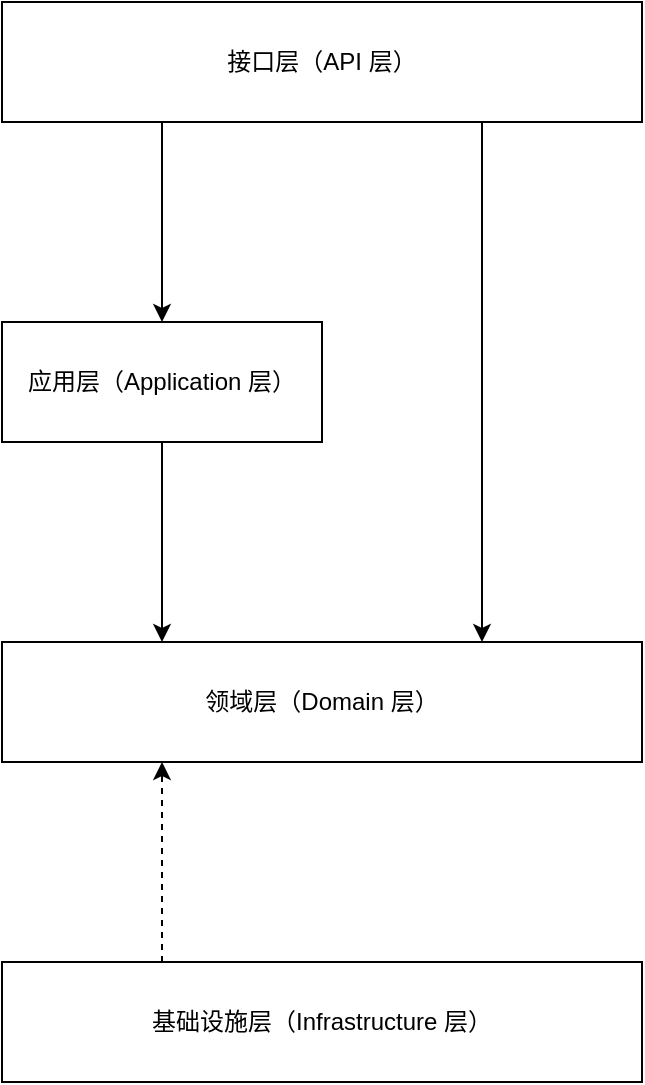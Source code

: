 <mxfile version="26.2.14" pages="2">
  <diagram name="第 1 页" id="vO-eD6KKvzTkX6DKicCA">
    <mxGraphModel dx="2066" dy="1126" grid="1" gridSize="10" guides="1" tooltips="1" connect="1" arrows="1" fold="1" page="1" pageScale="1" pageWidth="827" pageHeight="1169" math="0" shadow="0">
      <root>
        <mxCell id="0" />
        <mxCell id="1" parent="0" />
        <mxCell id="B62NhB9mAWzKzmFTvFXY-9" style="edgeStyle=orthogonalEdgeStyle;rounded=0;orthogonalLoop=1;jettySize=auto;html=1;exitX=0.25;exitY=1;exitDx=0;exitDy=0;" edge="1" parent="1" source="B62NhB9mAWzKzmFTvFXY-1" target="B62NhB9mAWzKzmFTvFXY-2">
          <mxGeometry relative="1" as="geometry" />
        </mxCell>
        <mxCell id="B62NhB9mAWzKzmFTvFXY-12" style="edgeStyle=orthogonalEdgeStyle;rounded=0;orthogonalLoop=1;jettySize=auto;html=1;exitX=0.75;exitY=1;exitDx=0;exitDy=0;entryX=0.75;entryY=0;entryDx=0;entryDy=0;" edge="1" parent="1" source="B62NhB9mAWzKzmFTvFXY-1" target="B62NhB9mAWzKzmFTvFXY-3">
          <mxGeometry relative="1" as="geometry" />
        </mxCell>
        <mxCell id="B62NhB9mAWzKzmFTvFXY-1" value="接口层（API 层）" style="rounded=0;whiteSpace=wrap;html=1;" vertex="1" parent="1">
          <mxGeometry x="280" y="320" width="320" height="60" as="geometry" />
        </mxCell>
        <mxCell id="B62NhB9mAWzKzmFTvFXY-10" style="edgeStyle=orthogonalEdgeStyle;rounded=0;orthogonalLoop=1;jettySize=auto;html=1;exitX=0.5;exitY=1;exitDx=0;exitDy=0;entryX=0.25;entryY=0;entryDx=0;entryDy=0;" edge="1" parent="1" source="B62NhB9mAWzKzmFTvFXY-2" target="B62NhB9mAWzKzmFTvFXY-3">
          <mxGeometry relative="1" as="geometry" />
        </mxCell>
        <mxCell id="B62NhB9mAWzKzmFTvFXY-2" value="应用层（Application 层）" style="rounded=0;whiteSpace=wrap;html=1;" vertex="1" parent="1">
          <mxGeometry x="280" y="480" width="160" height="60" as="geometry" />
        </mxCell>
        <mxCell id="B62NhB9mAWzKzmFTvFXY-3" value="领域层（Domain 层）" style="rounded=0;whiteSpace=wrap;html=1;" vertex="1" parent="1">
          <mxGeometry x="280" y="640" width="320" height="60" as="geometry" />
        </mxCell>
        <mxCell id="B62NhB9mAWzKzmFTvFXY-11" style="edgeStyle=orthogonalEdgeStyle;rounded=0;orthogonalLoop=1;jettySize=auto;html=1;exitX=0.25;exitY=0;exitDx=0;exitDy=0;entryX=0.25;entryY=1;entryDx=0;entryDy=0;dashed=1;" edge="1" parent="1" source="B62NhB9mAWzKzmFTvFXY-4" target="B62NhB9mAWzKzmFTvFXY-3">
          <mxGeometry relative="1" as="geometry" />
        </mxCell>
        <mxCell id="B62NhB9mAWzKzmFTvFXY-4" value="基础设施层（Infrastructure 层）" style="rounded=0;whiteSpace=wrap;html=1;" vertex="1" parent="1">
          <mxGeometry x="280" y="800" width="320" height="60" as="geometry" />
        </mxCell>
      </root>
    </mxGraphModel>
  </diagram>
  <diagram id="o8xcDWQ79m-OdC40qL4p" name="第 2 页">
    <mxGraphModel dx="946" dy="529" grid="1" gridSize="10" guides="1" tooltips="1" connect="1" arrows="1" fold="1" page="1" pageScale="1" pageWidth="827" pageHeight="1169" math="0" shadow="0">
      <root>
        <mxCell id="0" />
        <mxCell id="1" parent="0" />
      </root>
    </mxGraphModel>
  </diagram>
</mxfile>
